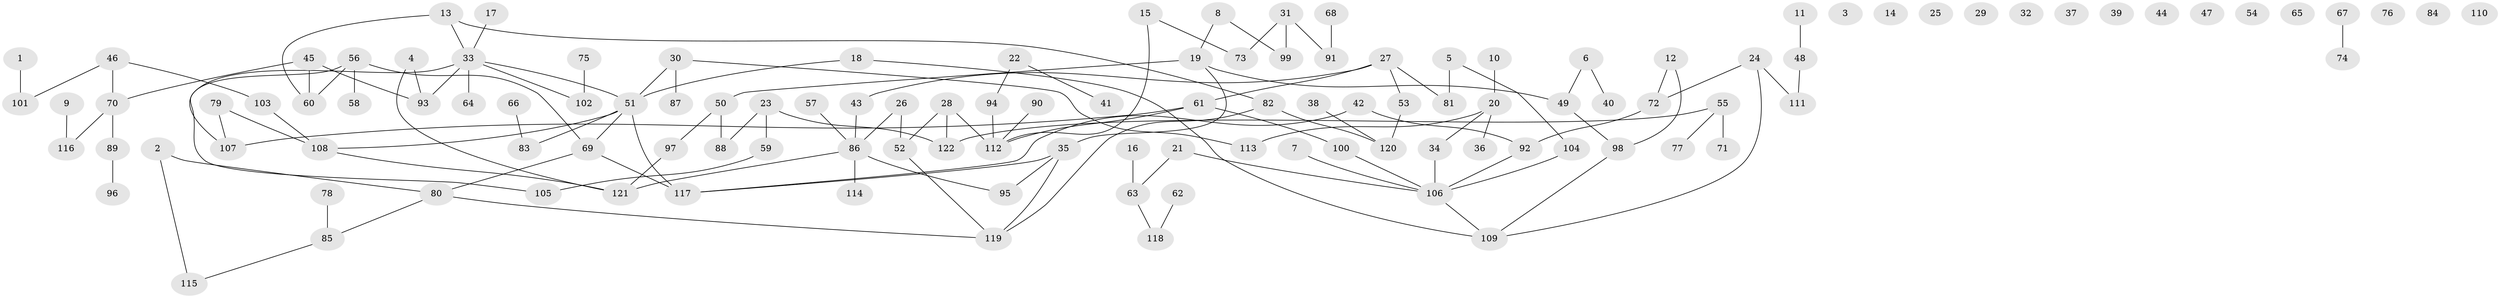 // Generated by graph-tools (version 1.1) at 2025/33/03/09/25 02:33:42]
// undirected, 122 vertices, 131 edges
graph export_dot {
graph [start="1"]
  node [color=gray90,style=filled];
  1;
  2;
  3;
  4;
  5;
  6;
  7;
  8;
  9;
  10;
  11;
  12;
  13;
  14;
  15;
  16;
  17;
  18;
  19;
  20;
  21;
  22;
  23;
  24;
  25;
  26;
  27;
  28;
  29;
  30;
  31;
  32;
  33;
  34;
  35;
  36;
  37;
  38;
  39;
  40;
  41;
  42;
  43;
  44;
  45;
  46;
  47;
  48;
  49;
  50;
  51;
  52;
  53;
  54;
  55;
  56;
  57;
  58;
  59;
  60;
  61;
  62;
  63;
  64;
  65;
  66;
  67;
  68;
  69;
  70;
  71;
  72;
  73;
  74;
  75;
  76;
  77;
  78;
  79;
  80;
  81;
  82;
  83;
  84;
  85;
  86;
  87;
  88;
  89;
  90;
  91;
  92;
  93;
  94;
  95;
  96;
  97;
  98;
  99;
  100;
  101;
  102;
  103;
  104;
  105;
  106;
  107;
  108;
  109;
  110;
  111;
  112;
  113;
  114;
  115;
  116;
  117;
  118;
  119;
  120;
  121;
  122;
  1 -- 101;
  2 -- 80;
  2 -- 115;
  4 -- 93;
  4 -- 121;
  5 -- 81;
  5 -- 104;
  6 -- 40;
  6 -- 49;
  7 -- 106;
  8 -- 19;
  8 -- 99;
  9 -- 116;
  10 -- 20;
  11 -- 48;
  12 -- 72;
  12 -- 98;
  13 -- 33;
  13 -- 60;
  13 -- 82;
  15 -- 73;
  15 -- 112;
  16 -- 63;
  17 -- 33;
  18 -- 51;
  18 -- 109;
  19 -- 35;
  19 -- 49;
  19 -- 50;
  20 -- 34;
  20 -- 36;
  20 -- 113;
  21 -- 63;
  21 -- 106;
  22 -- 41;
  22 -- 94;
  23 -- 59;
  23 -- 88;
  23 -- 122;
  24 -- 72;
  24 -- 109;
  24 -- 111;
  26 -- 52;
  26 -- 86;
  27 -- 43;
  27 -- 53;
  27 -- 61;
  27 -- 81;
  28 -- 52;
  28 -- 112;
  28 -- 122;
  30 -- 51;
  30 -- 87;
  30 -- 113;
  31 -- 73;
  31 -- 91;
  31 -- 99;
  33 -- 51;
  33 -- 64;
  33 -- 93;
  33 -- 102;
  33 -- 105;
  34 -- 106;
  35 -- 95;
  35 -- 117;
  35 -- 119;
  38 -- 120;
  42 -- 92;
  42 -- 117;
  43 -- 86;
  45 -- 60;
  45 -- 70;
  45 -- 93;
  46 -- 70;
  46 -- 101;
  46 -- 103;
  48 -- 111;
  49 -- 98;
  50 -- 88;
  50 -- 97;
  51 -- 69;
  51 -- 83;
  51 -- 108;
  51 -- 117;
  52 -- 119;
  53 -- 120;
  55 -- 71;
  55 -- 77;
  55 -- 122;
  56 -- 58;
  56 -- 60;
  56 -- 69;
  56 -- 107;
  57 -- 86;
  59 -- 105;
  61 -- 100;
  61 -- 107;
  61 -- 112;
  62 -- 118;
  63 -- 118;
  66 -- 83;
  67 -- 74;
  68 -- 91;
  69 -- 80;
  69 -- 117;
  70 -- 89;
  70 -- 116;
  72 -- 92;
  75 -- 102;
  78 -- 85;
  79 -- 107;
  79 -- 108;
  80 -- 85;
  80 -- 119;
  82 -- 119;
  82 -- 120;
  85 -- 115;
  86 -- 95;
  86 -- 114;
  86 -- 121;
  89 -- 96;
  90 -- 112;
  92 -- 106;
  94 -- 112;
  97 -- 121;
  98 -- 109;
  100 -- 106;
  103 -- 108;
  104 -- 106;
  106 -- 109;
  108 -- 121;
}
